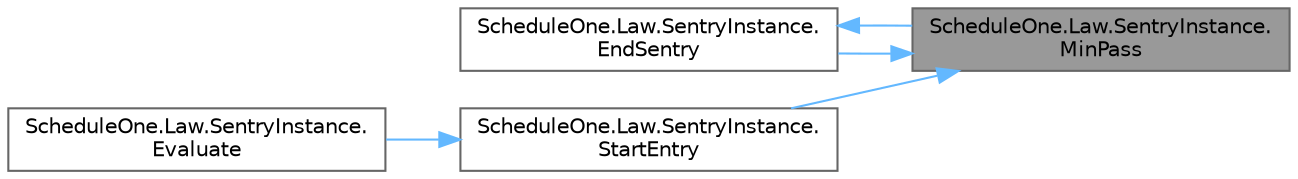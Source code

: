 digraph "ScheduleOne.Law.SentryInstance.MinPass"
{
 // LATEX_PDF_SIZE
  bgcolor="transparent";
  edge [fontname=Helvetica,fontsize=10,labelfontname=Helvetica,labelfontsize=10];
  node [fontname=Helvetica,fontsize=10,shape=box,height=0.2,width=0.4];
  rankdir="RL";
  Node1 [id="Node000001",label="ScheduleOne.Law.SentryInstance.\lMinPass",height=0.2,width=0.4,color="gray40", fillcolor="grey60", style="filled", fontcolor="black",tooltip=" "];
  Node1 -> Node2 [id="edge1_Node000001_Node000002",dir="back",color="steelblue1",style="solid",tooltip=" "];
  Node2 [id="Node000002",label="ScheduleOne.Law.SentryInstance.\lEndSentry",height=0.2,width=0.4,color="grey40", fillcolor="white", style="filled",URL="$class_schedule_one_1_1_law_1_1_sentry_instance.html#a3161f8dae2c476d6e1449ab7a91dd0cf",tooltip=" "];
  Node2 -> Node1 [id="edge2_Node000002_Node000001",dir="back",color="steelblue1",style="solid",tooltip=" "];
  Node1 -> Node3 [id="edge3_Node000001_Node000003",dir="back",color="steelblue1",style="solid",tooltip=" "];
  Node3 [id="Node000003",label="ScheduleOne.Law.SentryInstance.\lStartEntry",height=0.2,width=0.4,color="grey40", fillcolor="white", style="filled",URL="$class_schedule_one_1_1_law_1_1_sentry_instance.html#ac6b9ac877bd743bb7799c23c38d5285b",tooltip=" "];
  Node3 -> Node4 [id="edge4_Node000003_Node000004",dir="back",color="steelblue1",style="solid",tooltip=" "];
  Node4 [id="Node000004",label="ScheduleOne.Law.SentryInstance.\lEvaluate",height=0.2,width=0.4,color="grey40", fillcolor="white", style="filled",URL="$class_schedule_one_1_1_law_1_1_sentry_instance.html#a55bbbbec96b677b459ede77b19b8fac1",tooltip=" "];
}
